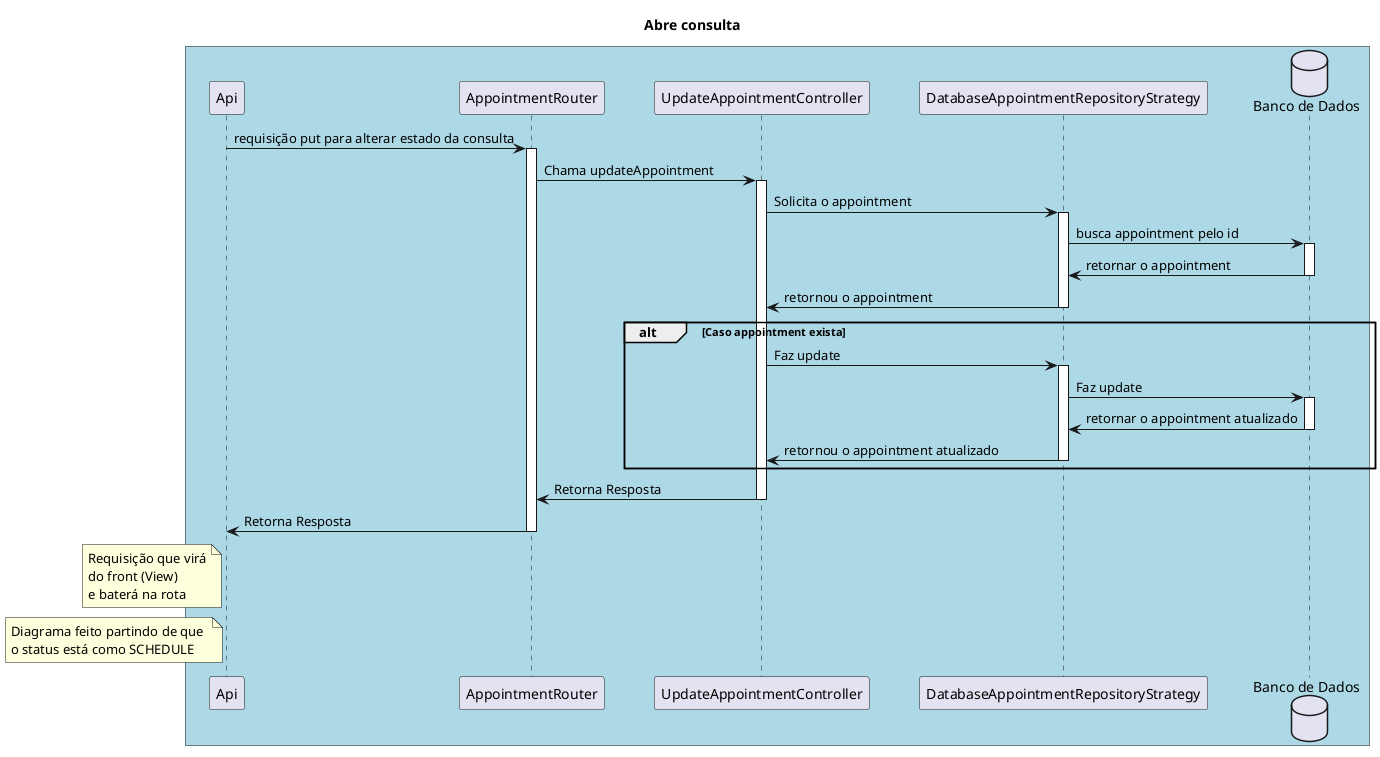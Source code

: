 @startuml
skinparam participantPadding 20
skinparam boxPadding 10

title "Abre consulta"

box #LightBlue
participant "Api" as A
participant "AppointmentRouter" as R
participant "UpdateAppointmentController" as C
participant "DatabaseAppointmentRepositoryStrategy" as RP
database "Banco de Dados" as DB

A -> R: requisição put para alterar estado da consulta
activate R
R -> C: Chama updateAppointment
activate C
C -> RP: Solicita o appointment
activate RP
RP -> DB: busca appointment pelo id
activate DB
DB -> RP: retornar o appointment
deactivate DB
RP -> C: retornou o appointment
deactivate RP

alt Caso appointment exista

    C -> RP: Faz update
    activate RP
    RP -> DB: Faz update
    activate DB
    DB -> RP: retornar o appointment atualizado
    deactivate DB
    RP -> C: retornou o appointment atualizado
    deactivate RP
end

'Retorna resposta'
C -> R: Retorna Resposta
deactivate C
R -> A: Retorna Resposta
deactivate R

note left of A
    Requisição que virá
    do front (View)
    e baterá na rota
    '/appointments'.
end note

note left of A
    Diagrama feito partindo de que 
    o status está como SCHEDULE
end note

@enduml
